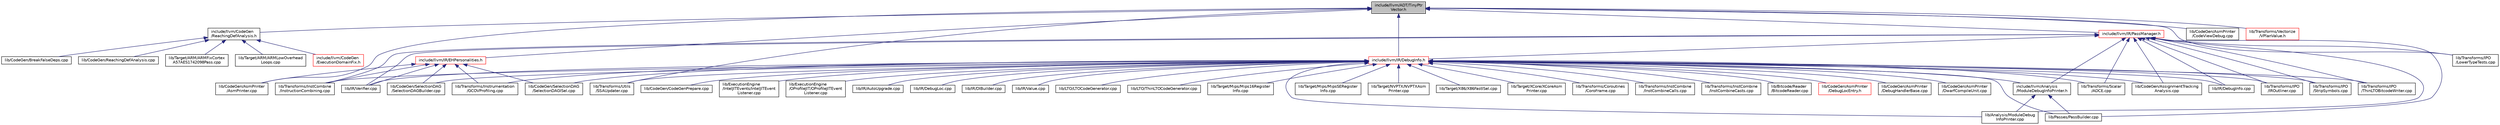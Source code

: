 digraph "include/llvm/ADT/TinyPtrVector.h"
{
 // LATEX_PDF_SIZE
  bgcolor="transparent";
  edge [fontname="Helvetica",fontsize="10",labelfontname="Helvetica",labelfontsize="10"];
  node [fontname="Helvetica",fontsize="10",shape=record];
  Node1 [label="include/llvm/ADT/TinyPtr\lVector.h",height=0.2,width=0.4,color="black", fillcolor="grey75", style="filled", fontcolor="black",tooltip=" "];
  Node1 -> Node2 [dir="back",color="midnightblue",fontsize="10",style="solid",fontname="Helvetica"];
  Node2 [label="include/llvm/CodeGen\l/ReachingDefAnalysis.h",height=0.2,width=0.4,color="black",URL="$ReachingDefAnalysis_8h.html",tooltip=" "];
  Node2 -> Node3 [dir="back",color="midnightblue",fontsize="10",style="solid",fontname="Helvetica"];
  Node3 [label="include/llvm/CodeGen\l/ExecutionDomainFix.h",height=0.2,width=0.4,color="red",URL="$ExecutionDomainFix_8h.html",tooltip=" "];
  Node2 -> Node7 [dir="back",color="midnightblue",fontsize="10",style="solid",fontname="Helvetica"];
  Node7 [label="lib/CodeGen/BreakFalseDeps.cpp",height=0.2,width=0.4,color="black",URL="$BreakFalseDeps_8cpp.html",tooltip=" "];
  Node2 -> Node8 [dir="back",color="midnightblue",fontsize="10",style="solid",fontname="Helvetica"];
  Node8 [label="lib/CodeGen/ReachingDefAnalysis.cpp",height=0.2,width=0.4,color="black",URL="$ReachingDefAnalysis_8cpp.html",tooltip=" "];
  Node2 -> Node9 [dir="back",color="midnightblue",fontsize="10",style="solid",fontname="Helvetica"];
  Node9 [label="lib/Target/ARM/ARMFixCortex\lA57AES1742098Pass.cpp",height=0.2,width=0.4,color="black",URL="$ARMFixCortexA57AES1742098Pass_8cpp.html",tooltip=" "];
  Node2 -> Node10 [dir="back",color="midnightblue",fontsize="10",style="solid",fontname="Helvetica"];
  Node10 [label="lib/Target/ARM/ARMLowOverhead\lLoops.cpp",height=0.2,width=0.4,color="black",URL="$ARMLowOverheadLoops_8cpp.html",tooltip=" "];
  Node1 -> Node11 [dir="back",color="midnightblue",fontsize="10",style="solid",fontname="Helvetica"];
  Node11 [label="include/llvm/IR/DebugInfo.h",height=0.2,width=0.4,color="red",URL="$IR_2DebugInfo_8h.html",tooltip=" "];
  Node11 -> Node12 [dir="back",color="midnightblue",fontsize="10",style="solid",fontname="Helvetica"];
  Node12 [label="include/llvm/Analysis\l/ModuleDebugInfoPrinter.h",height=0.2,width=0.4,color="black",URL="$ModuleDebugInfoPrinter_8h.html",tooltip=" "];
  Node12 -> Node13 [dir="back",color="midnightblue",fontsize="10",style="solid",fontname="Helvetica"];
  Node13 [label="lib/Analysis/ModuleDebug\lInfoPrinter.cpp",height=0.2,width=0.4,color="black",URL="$ModuleDebugInfoPrinter_8cpp.html",tooltip=" "];
  Node12 -> Node14 [dir="back",color="midnightblue",fontsize="10",style="solid",fontname="Helvetica"];
  Node14 [label="lib/Passes/PassBuilder.cpp",height=0.2,width=0.4,color="black",URL="$PassBuilder_8cpp.html",tooltip=" "];
  Node11 -> Node13 [dir="back",color="midnightblue",fontsize="10",style="solid",fontname="Helvetica"];
  Node11 -> Node15 [dir="back",color="midnightblue",fontsize="10",style="solid",fontname="Helvetica"];
  Node15 [label="lib/Bitcode/Reader\l/BitcodeReader.cpp",height=0.2,width=0.4,color="black",URL="$BitcodeReader_8cpp.html",tooltip=" "];
  Node11 -> Node16 [dir="back",color="midnightblue",fontsize="10",style="solid",fontname="Helvetica"];
  Node16 [label="lib/CodeGen/AsmPrinter\l/DebugLocEntry.h",height=0.2,width=0.4,color="red",URL="$DebugLocEntry_8h.html",tooltip=" "];
  Node11 -> Node30 [dir="back",color="midnightblue",fontsize="10",style="solid",fontname="Helvetica"];
  Node30 [label="lib/CodeGen/AsmPrinter\l/DebugHandlerBase.cpp",height=0.2,width=0.4,color="black",URL="$DebugHandlerBase_8cpp.html",tooltip=" "];
  Node11 -> Node22 [dir="back",color="midnightblue",fontsize="10",style="solid",fontname="Helvetica"];
  Node22 [label="lib/CodeGen/AsmPrinter\l/DwarfCompileUnit.cpp",height=0.2,width=0.4,color="black",URL="$DwarfCompileUnit_8cpp.html",tooltip=" "];
  Node11 -> Node31 [dir="back",color="midnightblue",fontsize="10",style="solid",fontname="Helvetica"];
  Node31 [label="lib/CodeGen/AssignmentTracking\lAnalysis.cpp",height=0.2,width=0.4,color="black",URL="$AssignmentTrackingAnalysis_8cpp.html",tooltip=" "];
  Node11 -> Node32 [dir="back",color="midnightblue",fontsize="10",style="solid",fontname="Helvetica"];
  Node32 [label="lib/CodeGen/CodeGenPrepare.cpp",height=0.2,width=0.4,color="black",URL="$CodeGenPrepare_8cpp.html",tooltip=" "];
  Node11 -> Node33 [dir="back",color="midnightblue",fontsize="10",style="solid",fontname="Helvetica"];
  Node33 [label="lib/CodeGen/SelectionDAG\l/SelectionDAGBuilder.cpp",height=0.2,width=0.4,color="black",URL="$SelectionDAGBuilder_8cpp.html",tooltip=" "];
  Node11 -> Node34 [dir="back",color="midnightblue",fontsize="10",style="solid",fontname="Helvetica"];
  Node34 [label="lib/CodeGen/SelectionDAG\l/SelectionDAGISel.cpp",height=0.2,width=0.4,color="black",URL="$SelectionDAGISel_8cpp.html",tooltip=" "];
  Node11 -> Node35 [dir="back",color="midnightblue",fontsize="10",style="solid",fontname="Helvetica"];
  Node35 [label="lib/ExecutionEngine\l/IntelJITEvents/IntelJITEvent\lListener.cpp",height=0.2,width=0.4,color="black",URL="$IntelJITEventListener_8cpp.html",tooltip=" "];
  Node11 -> Node36 [dir="back",color="midnightblue",fontsize="10",style="solid",fontname="Helvetica"];
  Node36 [label="lib/ExecutionEngine\l/OProfileJIT/OProfileJITEvent\lListener.cpp",height=0.2,width=0.4,color="black",URL="$OProfileJITEventListener_8cpp.html",tooltip=" "];
  Node11 -> Node37 [dir="back",color="midnightblue",fontsize="10",style="solid",fontname="Helvetica"];
  Node37 [label="lib/IR/AutoUpgrade.cpp",height=0.2,width=0.4,color="black",URL="$AutoUpgrade_8cpp.html",tooltip=" "];
  Node11 -> Node38 [dir="back",color="midnightblue",fontsize="10",style="solid",fontname="Helvetica"];
  Node38 [label="lib/IR/DebugInfo.cpp",height=0.2,width=0.4,color="black",URL="$DebugInfo_8cpp.html",tooltip=" "];
  Node11 -> Node39 [dir="back",color="midnightblue",fontsize="10",style="solid",fontname="Helvetica"];
  Node39 [label="lib/IR/DebugLoc.cpp",height=0.2,width=0.4,color="black",URL="$DebugLoc_8cpp.html",tooltip=" "];
  Node11 -> Node40 [dir="back",color="midnightblue",fontsize="10",style="solid",fontname="Helvetica"];
  Node40 [label="lib/IR/DIBuilder.cpp",height=0.2,width=0.4,color="black",URL="$DIBuilder_8cpp.html",tooltip=" "];
  Node11 -> Node41 [dir="back",color="midnightblue",fontsize="10",style="solid",fontname="Helvetica"];
  Node41 [label="lib/IR/Value.cpp",height=0.2,width=0.4,color="black",URL="$Value_8cpp.html",tooltip=" "];
  Node11 -> Node42 [dir="back",color="midnightblue",fontsize="10",style="solid",fontname="Helvetica"];
  Node42 [label="lib/IR/Verifier.cpp",height=0.2,width=0.4,color="black",URL="$Verifier_8cpp.html",tooltip=" "];
  Node11 -> Node43 [dir="back",color="midnightblue",fontsize="10",style="solid",fontname="Helvetica"];
  Node43 [label="lib/LTO/LTOCodeGenerator.cpp",height=0.2,width=0.4,color="black",URL="$LTOCodeGenerator_8cpp.html",tooltip=" "];
  Node11 -> Node44 [dir="back",color="midnightblue",fontsize="10",style="solid",fontname="Helvetica"];
  Node44 [label="lib/LTO/ThinLTOCodeGenerator.cpp",height=0.2,width=0.4,color="black",URL="$ThinLTOCodeGenerator_8cpp.html",tooltip=" "];
  Node11 -> Node14 [dir="back",color="midnightblue",fontsize="10",style="solid",fontname="Helvetica"];
  Node11 -> Node45 [dir="back",color="midnightblue",fontsize="10",style="solid",fontname="Helvetica"];
  Node45 [label="lib/Target/Mips/Mips16Register\lInfo.cpp",height=0.2,width=0.4,color="black",URL="$Mips16RegisterInfo_8cpp.html",tooltip=" "];
  Node11 -> Node46 [dir="back",color="midnightblue",fontsize="10",style="solid",fontname="Helvetica"];
  Node46 [label="lib/Target/Mips/MipsSERegister\lInfo.cpp",height=0.2,width=0.4,color="black",URL="$MipsSERegisterInfo_8cpp.html",tooltip=" "];
  Node11 -> Node47 [dir="back",color="midnightblue",fontsize="10",style="solid",fontname="Helvetica"];
  Node47 [label="lib/Target/NVPTX/NVPTXAsm\lPrinter.cpp",height=0.2,width=0.4,color="black",URL="$NVPTXAsmPrinter_8cpp.html",tooltip=" "];
  Node11 -> Node48 [dir="back",color="midnightblue",fontsize="10",style="solid",fontname="Helvetica"];
  Node48 [label="lib/Target/X86/X86FastISel.cpp",height=0.2,width=0.4,color="black",URL="$X86FastISel_8cpp.html",tooltip=" "];
  Node11 -> Node49 [dir="back",color="midnightblue",fontsize="10",style="solid",fontname="Helvetica"];
  Node49 [label="lib/Target/XCore/XCoreAsm\lPrinter.cpp",height=0.2,width=0.4,color="black",URL="$XCoreAsmPrinter_8cpp.html",tooltip=" "];
  Node11 -> Node50 [dir="back",color="midnightblue",fontsize="10",style="solid",fontname="Helvetica"];
  Node50 [label="lib/Transforms/Coroutines\l/CoroFrame.cpp",height=0.2,width=0.4,color="black",URL="$CoroFrame_8cpp.html",tooltip=" "];
  Node11 -> Node51 [dir="back",color="midnightblue",fontsize="10",style="solid",fontname="Helvetica"];
  Node51 [label="lib/Transforms/InstCombine\l/InstCombineCalls.cpp",height=0.2,width=0.4,color="black",URL="$InstCombineCalls_8cpp.html",tooltip=" "];
  Node11 -> Node52 [dir="back",color="midnightblue",fontsize="10",style="solid",fontname="Helvetica"];
  Node52 [label="lib/Transforms/InstCombine\l/InstCombineCasts.cpp",height=0.2,width=0.4,color="black",URL="$InstCombineCasts_8cpp.html",tooltip=" "];
  Node11 -> Node53 [dir="back",color="midnightblue",fontsize="10",style="solid",fontname="Helvetica"];
  Node53 [label="lib/Transforms/InstCombine\l/InstructionCombining.cpp",height=0.2,width=0.4,color="black",URL="$InstructionCombining_8cpp.html",tooltip=" "];
  Node11 -> Node54 [dir="back",color="midnightblue",fontsize="10",style="solid",fontname="Helvetica"];
  Node54 [label="lib/Transforms/Instrumentation\l/GCOVProfiling.cpp",height=0.2,width=0.4,color="black",URL="$GCOVProfiling_8cpp.html",tooltip=" "];
  Node11 -> Node55 [dir="back",color="midnightblue",fontsize="10",style="solid",fontname="Helvetica"];
  Node55 [label="lib/Transforms/IPO\l/IROutliner.cpp",height=0.2,width=0.4,color="black",URL="$IROutliner_8cpp.html",tooltip=" "];
  Node11 -> Node56 [dir="back",color="midnightblue",fontsize="10",style="solid",fontname="Helvetica"];
  Node56 [label="lib/Transforms/IPO\l/StripSymbols.cpp",height=0.2,width=0.4,color="black",URL="$StripSymbols_8cpp.html",tooltip=" "];
  Node11 -> Node57 [dir="back",color="midnightblue",fontsize="10",style="solid",fontname="Helvetica"];
  Node57 [label="lib/Transforms/IPO\l/ThinLTOBitcodeWriter.cpp",height=0.2,width=0.4,color="black",URL="$ThinLTOBitcodeWriter_8cpp.html",tooltip=" "];
  Node11 -> Node58 [dir="back",color="midnightblue",fontsize="10",style="solid",fontname="Helvetica"];
  Node58 [label="lib/Transforms/Scalar\l/ADCE.cpp",height=0.2,width=0.4,color="black",URL="$ADCE_8cpp.html",tooltip=" "];
  Node11 -> Node73 [dir="back",color="midnightblue",fontsize="10",style="solid",fontname="Helvetica"];
  Node73 [label="lib/Transforms/Utils\l/SSAUpdater.cpp",height=0.2,width=0.4,color="black",URL="$SSAUpdater_8cpp.html",tooltip=" "];
  Node1 -> Node75 [dir="back",color="midnightblue",fontsize="10",style="solid",fontname="Helvetica"];
  Node75 [label="include/llvm/IR/EHPersonalities.h",height=0.2,width=0.4,color="red",URL="$EHPersonalities_8h.html",tooltip=" "];
  Node75 -> Node28 [dir="back",color="midnightblue",fontsize="10",style="solid",fontname="Helvetica"];
  Node28 [label="lib/CodeGen/AsmPrinter\l/AsmPrinter.cpp",height=0.2,width=0.4,color="black",URL="$AsmPrinter_8cpp.html",tooltip=" "];
  Node75 -> Node33 [dir="back",color="midnightblue",fontsize="10",style="solid",fontname="Helvetica"];
  Node75 -> Node34 [dir="back",color="midnightblue",fontsize="10",style="solid",fontname="Helvetica"];
  Node75 -> Node42 [dir="back",color="midnightblue",fontsize="10",style="solid",fontname="Helvetica"];
  Node75 -> Node53 [dir="back",color="midnightblue",fontsize="10",style="solid",fontname="Helvetica"];
  Node75 -> Node54 [dir="back",color="midnightblue",fontsize="10",style="solid",fontname="Helvetica"];
  Node1 -> Node1330 [dir="back",color="midnightblue",fontsize="10",style="solid",fontname="Helvetica"];
  Node1330 [label="include/llvm/IR/PassManager.h",height=0.2,width=0.4,color="red",URL="$PassManager_8h.html",tooltip=" "];
  Node1330 -> Node12 [dir="back",color="midnightblue",fontsize="10",style="solid",fontname="Helvetica"];
  Node1330 -> Node11 [dir="back",color="midnightblue",fontsize="10",style="solid",fontname="Helvetica"];
  Node1330 -> Node13 [dir="back",color="midnightblue",fontsize="10",style="solid",fontname="Helvetica"];
  Node1330 -> Node31 [dir="back",color="midnightblue",fontsize="10",style="solid",fontname="Helvetica"];
  Node1330 -> Node38 [dir="back",color="midnightblue",fontsize="10",style="solid",fontname="Helvetica"];
  Node1330 -> Node42 [dir="back",color="midnightblue",fontsize="10",style="solid",fontname="Helvetica"];
  Node1330 -> Node14 [dir="back",color="midnightblue",fontsize="10",style="solid",fontname="Helvetica"];
  Node1330 -> Node53 [dir="back",color="midnightblue",fontsize="10",style="solid",fontname="Helvetica"];
  Node1330 -> Node55 [dir="back",color="midnightblue",fontsize="10",style="solid",fontname="Helvetica"];
  Node1330 -> Node1819 [dir="back",color="midnightblue",fontsize="10",style="solid",fontname="Helvetica"];
  Node1819 [label="lib/Transforms/IPO\l/LowerTypeTests.cpp",height=0.2,width=0.4,color="black",URL="$LowerTypeTests_8cpp.html",tooltip=" "];
  Node1330 -> Node56 [dir="back",color="midnightblue",fontsize="10",style="solid",fontname="Helvetica"];
  Node1330 -> Node57 [dir="back",color="midnightblue",fontsize="10",style="solid",fontname="Helvetica"];
  Node1330 -> Node58 [dir="back",color="midnightblue",fontsize="10",style="solid",fontname="Helvetica"];
  Node1 -> Node28 [dir="back",color="midnightblue",fontsize="10",style="solid",fontname="Helvetica"];
  Node1 -> Node388 [dir="back",color="midnightblue",fontsize="10",style="solid",fontname="Helvetica"];
  Node388 [label="lib/CodeGen/AsmPrinter\l/CodeViewDebug.cpp",height=0.2,width=0.4,color="black",URL="$CodeViewDebug_8cpp.html",tooltip=" "];
  Node1 -> Node1819 [dir="back",color="midnightblue",fontsize="10",style="solid",fontname="Helvetica"];
  Node1 -> Node73 [dir="back",color="midnightblue",fontsize="10",style="solid",fontname="Helvetica"];
  Node1 -> Node2146 [dir="back",color="midnightblue",fontsize="10",style="solid",fontname="Helvetica"];
  Node2146 [label="lib/Transforms/Vectorize\l/VPlanValue.h",height=0.2,width=0.4,color="red",URL="$VPlanValue_8h.html",tooltip=" "];
}
